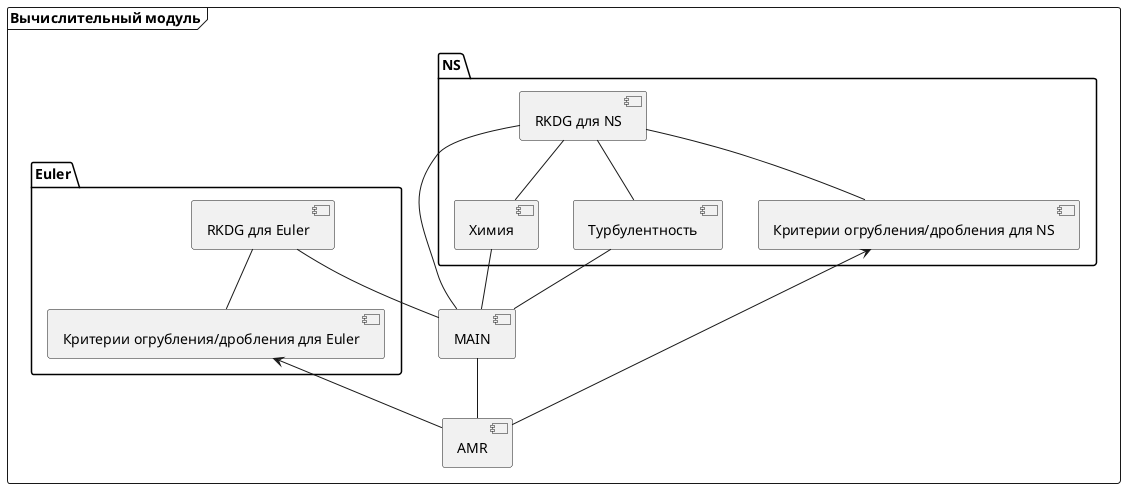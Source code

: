@startuml
skinparam componentStyle uml2
skinparam monochrome true

frame "Вычислительный модуль" {
    component MAIN
    component AMR


    package "NS" {
        [RKDG для NS] -- [MAIN]
        [RKDG для NS] -- [Критерии огрубления/дробления для NS]
        [RKDG для NS] -- [Химия]
        [RKDG для NS] -- [Турбулентность]
        [AMR] -u-> [Критерии огрубления/дробления для NS]
        [Химия] -- [MAIN]
        [Турбулентность] -- [MAIN]
    }

    package "Euler" {
        [RKDG для Euler] -- [MAIN]
        [RKDG для Euler] -- [Критерии огрубления/дробления для Euler]
        [Критерии огрубления/дробления для Euler] <-- [AMR]
    }
    MAIN -d- AMR

}


@enduml



